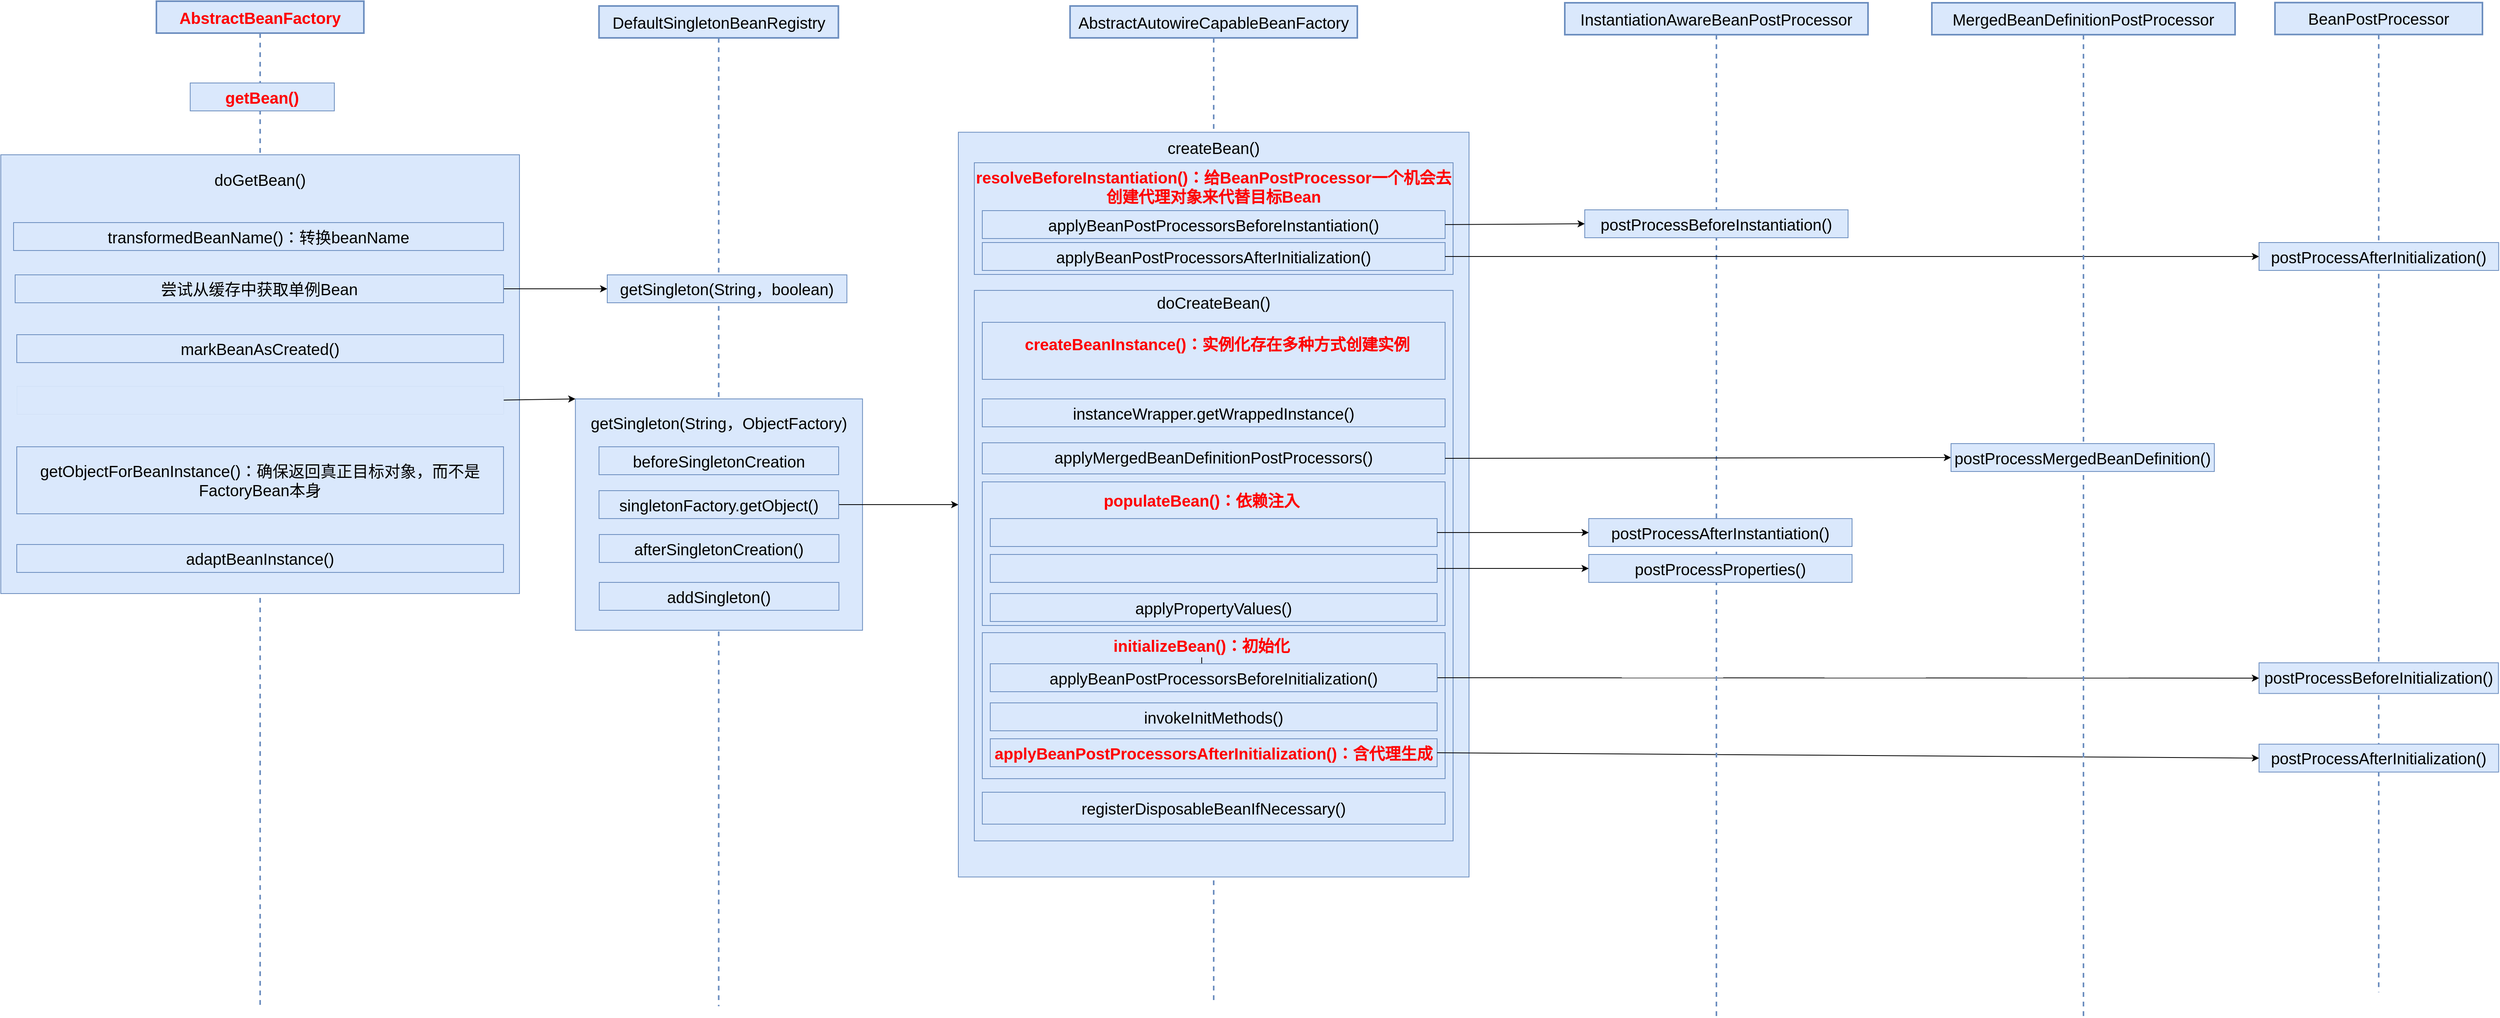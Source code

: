 <mxfile version="28.2.5">
  <diagram name="第 1 页" id="A2wYnKDMZFF023bxGnZ8">
    <mxGraphModel dx="2253" dy="822" grid="1" gridSize="10" guides="1" tooltips="1" connect="1" arrows="1" fold="1" page="1" pageScale="1" pageWidth="827" pageHeight="1169" math="0" shadow="0">
      <root>
        <mxCell id="0" />
        <mxCell id="1" parent="0" />
        <mxCell id="qlxX7Fygw9MmZmLqK2NQ-1" value="AbstractBeanFactory" style="shape=umlLifeline;perimeter=lifelinePerimeter;whiteSpace=wrap;html=1;container=1;dropTarget=0;collapsible=0;recursiveResize=0;outlineConnect=0;portConstraint=eastwest;newEdgeStyle={&quot;curved&quot;:0,&quot;rounded&quot;:0};fontSize=20;fillColor=#dae8fc;strokeColor=#6c8ebf;strokeWidth=2;fontStyle=1;fontColor=#FF0000;" parent="1" vertex="1">
          <mxGeometry x="55" y="77.5" width="260" height="1262" as="geometry" />
        </mxCell>
        <mxCell id="tHCy42ypWK_uThyhraDl-1" value="getBean()" style="html=1;whiteSpace=wrap;fontSize=20;fillColor=#dae8fc;strokeColor=#6c8ebf;fontStyle=1;fontColor=#FF0000;" parent="1" vertex="1">
          <mxGeometry x="97.37" y="180" width="180.63" height="35" as="geometry" />
        </mxCell>
        <mxCell id="tHCy42ypWK_uThyhraDl-2" value="" style="html=1;whiteSpace=wrap;fontSize=20;fillColor=#dae8fc;strokeColor=#6c8ebf;" parent="1" vertex="1">
          <mxGeometry x="-140" y="270" width="650" height="550" as="geometry" />
        </mxCell>
        <mxCell id="tHCy42ypWK_uThyhraDl-4" value="DefaultSingletonBeanRegistry" style="shape=umlLifeline;perimeter=lifelinePerimeter;whiteSpace=wrap;html=1;container=1;dropTarget=0;collapsible=0;recursiveResize=0;outlineConnect=0;portConstraint=eastwest;newEdgeStyle={&quot;curved&quot;:0,&quot;rounded&quot;:0};fontSize=20;fillColor=#dae8fc;strokeColor=#6c8ebf;strokeWidth=2;" parent="1" vertex="1">
          <mxGeometry x="609.68" y="83.5" width="300" height="1253.75" as="geometry" />
        </mxCell>
        <mxCell id="tHCy42ypWK_uThyhraDl-6" value="getSingleton(String，boolean)" style="html=1;whiteSpace=wrap;fontSize=20;fillColor=#dae8fc;strokeColor=#6c8ebf;" parent="1" vertex="1">
          <mxGeometry x="620.0" y="420.5" width="300.32" height="35" as="geometry" />
        </mxCell>
        <mxCell id="tHCy42ypWK_uThyhraDl-9" value="" style="endArrow=classic;html=1;rounded=0;exitX=1;exitY=0.5;exitDx=0;exitDy=0;entryX=0;entryY=0.5;entryDx=0;entryDy=0;" parent="1" source="tHCy42ypWK_uThyhraDl-28" target="tHCy42ypWK_uThyhraDl-6" edge="1">
          <mxGeometry width="50" height="50" relative="1" as="geometry">
            <mxPoint x="520" y="636" as="sourcePoint" />
            <mxPoint x="570" y="586" as="targetPoint" />
          </mxGeometry>
        </mxCell>
        <mxCell id="tHCy42ypWK_uThyhraDl-10" value="markBeanAsCreated()" style="html=1;whiteSpace=wrap;fontSize=20;fillColor=#dae8fc;strokeColor=#6c8ebf;" parent="1" vertex="1">
          <mxGeometry x="-120" y="495.5" width="610" height="35" as="geometry" />
        </mxCell>
        <mxCell id="tHCy42ypWK_uThyhraDl-15" value="&lt;span style=&quot;font-size: 20px;&quot;&gt;doGetBean()&lt;/span&gt;" style="text;html=1;align=center;verticalAlign=middle;whiteSpace=wrap;rounded=0;" parent="1" vertex="1">
          <mxGeometry x="125.0" y="275.5" width="120" height="50" as="geometry" />
        </mxCell>
        <mxCell id="tHCy42ypWK_uThyhraDl-16" value="" style="html=1;whiteSpace=wrap;fontSize=20;fillColor=#dae8fc;strokeColor=#6c8ebf;" parent="1" vertex="1">
          <mxGeometry x="580.08" y="576" width="359.84" height="290" as="geometry" />
        </mxCell>
        <mxCell id="tHCy42ypWK_uThyhraDl-17" value="" style="endArrow=classic;html=1;rounded=0;exitX=1;exitY=0.5;exitDx=0;exitDy=0;entryX=0;entryY=0;entryDx=0;entryDy=0;" parent="1" source="tHCy42ypWK_uThyhraDl-26" target="tHCy42ypWK_uThyhraDl-16" edge="1">
          <mxGeometry width="50" height="50" relative="1" as="geometry">
            <mxPoint x="530" y="666" as="sourcePoint" />
            <mxPoint x="605" y="666" as="targetPoint" />
          </mxGeometry>
        </mxCell>
        <mxCell id="tHCy42ypWK_uThyhraDl-19" value="&lt;span style=&quot;font-size: 20px;&quot;&gt;getSingleton(String，ObjectFactory)&lt;/span&gt;" style="text;html=1;align=center;verticalAlign=middle;whiteSpace=wrap;rounded=0;" parent="1" vertex="1">
          <mxGeometry x="579.84" y="586" width="360" height="40" as="geometry" />
        </mxCell>
        <mxCell id="tHCy42ypWK_uThyhraDl-20" value="beforeSingletonCreation" style="html=1;whiteSpace=wrap;fontSize=20;fillColor=#dae8fc;strokeColor=#6c8ebf;" parent="1" vertex="1">
          <mxGeometry x="609.68" y="636" width="300.32" height="35" as="geometry" />
        </mxCell>
        <mxCell id="tHCy42ypWK_uThyhraDl-21" value="AbstractAutowireCapableBeanFactory" style="shape=umlLifeline;perimeter=lifelinePerimeter;whiteSpace=wrap;html=1;container=1;dropTarget=0;collapsible=0;recursiveResize=0;outlineConnect=0;portConstraint=eastwest;newEdgeStyle={&quot;curved&quot;:0,&quot;rounded&quot;:0};fontSize=20;fillColor=#dae8fc;strokeColor=#6c8ebf;strokeWidth=2;" parent="1" vertex="1">
          <mxGeometry x="1200" y="83.5" width="360" height="1250" as="geometry" />
        </mxCell>
        <mxCell id="tHCy42ypWK_uThyhraDl-22" value="" style="html=1;whiteSpace=wrap;fontSize=20;fillColor=#dae8fc;strokeColor=#6c8ebf;" parent="1" vertex="1">
          <mxGeometry x="1060" y="241.75" width="640" height="933.5" as="geometry" />
        </mxCell>
        <mxCell id="tHCy42ypWK_uThyhraDl-23" value="" style="endArrow=classic;html=1;rounded=0;exitX=1;exitY=0.5;exitDx=0;exitDy=0;entryX=0;entryY=0.5;entryDx=0;entryDy=0;" parent="1" source="tHCy42ypWK_uThyhraDl-24" target="tHCy42ypWK_uThyhraDl-22" edge="1">
          <mxGeometry width="50" height="50" relative="1" as="geometry">
            <mxPoint x="1000" y="774" as="sourcePoint" />
            <mxPoint x="1010" y="635" as="targetPoint" />
          </mxGeometry>
        </mxCell>
        <mxCell id="tHCy42ypWK_uThyhraDl-24" value="singletonFactory.getObject()" style="html=1;whiteSpace=wrap;fontSize=20;fillColor=#dae8fc;strokeColor=#6c8ebf;strokeWidth=1;" parent="1" vertex="1">
          <mxGeometry x="609.68" y="691" width="300.32" height="35" as="geometry" />
        </mxCell>
        <mxCell id="tHCy42ypWK_uThyhraDl-25" value="afterSingletonCreation()" style="html=1;whiteSpace=wrap;fontSize=20;fillColor=#dae8fc;strokeColor=#6c8ebf;" parent="1" vertex="1">
          <mxGeometry x="610" y="746" width="300.32" height="35" as="geometry" />
        </mxCell>
        <mxCell id="tHCy42ypWK_uThyhraDl-26" value="" style="html=1;whiteSpace=wrap;fontSize=20;fillColor=#dae8fc;strokeColor=#6c8ebf;strokeWidth=0;" parent="1" vertex="1">
          <mxGeometry x="-120" y="560" width="610" height="35" as="geometry" />
        </mxCell>
        <mxCell id="tHCy42ypWK_uThyhraDl-27" value="getObjectForBeanInstance()：确保返回真正目标对象，而不是FactoryBean本身" style="html=1;whiteSpace=wrap;fontSize=20;fillColor=#dae8fc;strokeColor=#6c8ebf;" parent="1" vertex="1">
          <mxGeometry x="-120" y="636" width="610" height="84" as="geometry" />
        </mxCell>
        <mxCell id="tHCy42ypWK_uThyhraDl-28" value="尝试从缓存中获取单例Bean" style="html=1;whiteSpace=wrap;fontSize=20;fillColor=#dae8fc;strokeColor=#6c8ebf;strokeWidth=1;" parent="1" vertex="1">
          <mxGeometry x="-122.01" y="420.5" width="612.01" height="35" as="geometry" />
        </mxCell>
        <mxCell id="tHCy42ypWK_uThyhraDl-29" value="addSingleton()" style="html=1;whiteSpace=wrap;fontSize=20;fillColor=#dae8fc;strokeColor=#6c8ebf;" parent="1" vertex="1">
          <mxGeometry x="610" y="806" width="300.32" height="35" as="geometry" />
        </mxCell>
        <mxCell id="tHCy42ypWK_uThyhraDl-32" value="&lt;span style=&quot;font-size: 20px;&quot;&gt;createBean()&lt;/span&gt;" style="text;html=1;align=center;verticalAlign=middle;whiteSpace=wrap;rounded=0;" parent="1" vertex="1">
          <mxGeometry x="1305" y="245.5" width="150" height="30" as="geometry" />
        </mxCell>
        <mxCell id="tHCy42ypWK_uThyhraDl-33" value="&lt;b&gt;&lt;font style=&quot;color: rgb(255, 0, 0);&quot;&gt;resolveBeforeInstantiation()：给BeanPostProcessor一个机会去创建代理对象来代替目标Bean&lt;/font&gt;&lt;/b&gt;" style="html=1;whiteSpace=wrap;fontSize=20;fillColor=#dae8fc;strokeColor=#6c8ebf;verticalAlign=top;" parent="1" vertex="1">
          <mxGeometry x="1080" y="280" width="600" height="140" as="geometry" />
        </mxCell>
        <mxCell id="tHCy42ypWK_uThyhraDl-36" value="" style="html=1;whiteSpace=wrap;fontSize=20;fillColor=#dae8fc;strokeColor=#6c8ebf;" parent="1" vertex="1">
          <mxGeometry x="1080" y="440" width="600" height="690" as="geometry" />
        </mxCell>
        <mxCell id="tHCy42ypWK_uThyhraDl-37" value="&lt;span style=&quot;font-size: 20px;&quot;&gt;doCreateBean()&lt;/span&gt;" style="text;html=1;align=center;verticalAlign=middle;whiteSpace=wrap;rounded=0;" parent="1" vertex="1">
          <mxGeometry x="1305" y="440" width="150" height="30" as="geometry" />
        </mxCell>
        <mxCell id="tHCy42ypWK_uThyhraDl-38" value="" style="html=1;whiteSpace=wrap;fontSize=20;fillColor=#dae8fc;strokeColor=#6c8ebf;" parent="1" vertex="1">
          <mxGeometry x="1090" y="480" width="580" height="71.5" as="geometry" />
        </mxCell>
        <mxCell id="tHCy42ypWK_uThyhraDl-39" value="applyMergedBeanDefinitionPostProcessors()&lt;div&gt;&lt;br&gt;&lt;/div&gt;" style="html=1;whiteSpace=wrap;fontSize=20;fillColor=#dae8fc;strokeColor=#6c8ebf;verticalAlign=top;" parent="1" vertex="1">
          <mxGeometry x="1090" y="631" width="580" height="39" as="geometry" />
        </mxCell>
        <mxCell id="tHCy42ypWK_uThyhraDl-40" value="" style="html=1;whiteSpace=wrap;fontSize=20;fillColor=#dae8fc;strokeColor=#6c8ebf;" parent="1" vertex="1">
          <mxGeometry x="1090" y="680" width="580" height="180" as="geometry" />
        </mxCell>
        <mxCell id="tHCy42ypWK_uThyhraDl-41" value="" style="html=1;whiteSpace=wrap;fontSize=20;fillColor=#dae8fc;strokeColor=#6c8ebf;" parent="1" vertex="1">
          <mxGeometry x="1090" y="869" width="580" height="183" as="geometry" />
        </mxCell>
        <mxCell id="tHCy42ypWK_uThyhraDl-42" value="registerDisposableBeanIfNecessary()" style="html=1;whiteSpace=wrap;fontSize=20;fillColor=#dae8fc;strokeColor=#6c8ebf;" parent="1" vertex="1">
          <mxGeometry x="1090" y="1069" width="580" height="40" as="geometry" />
        </mxCell>
        <mxCell id="tHCy42ypWK_uThyhraDl-43" value="&lt;span style=&quot;font-size: 20px;&quot;&gt;populateBean()：依赖注入&lt;/span&gt;" style="text;html=1;align=center;verticalAlign=middle;whiteSpace=wrap;rounded=0;fontColor=#FF0000;fontStyle=1" parent="1" vertex="1">
          <mxGeometry x="1225" y="690" width="280" height="26" as="geometry" />
        </mxCell>
        <mxCell id="tHCy42ypWK_uThyhraDl-44" value="applyPropertyValues()" style="html=1;whiteSpace=wrap;fontSize=20;fillColor=#dae8fc;strokeColor=#6c8ebf;" parent="1" vertex="1">
          <mxGeometry x="1100" y="820" width="560" height="35" as="geometry" />
        </mxCell>
        <mxCell id="tHCy42ypWK_uThyhraDl-45" value="adaptBeanInstance()" style="html=1;whiteSpace=wrap;fontSize=20;fillColor=#dae8fc;strokeColor=#6c8ebf;" parent="1" vertex="1">
          <mxGeometry x="-120" y="758.5" width="610" height="35" as="geometry" />
        </mxCell>
        <mxCell id="tHCy42ypWK_uThyhraDl-46" value="BeanPostProcessor" style="shape=umlLifeline;perimeter=lifelinePerimeter;whiteSpace=wrap;html=1;container=1;dropTarget=0;collapsible=0;recursiveResize=0;outlineConnect=0;portConstraint=eastwest;newEdgeStyle={&quot;curved&quot;:0,&quot;rounded&quot;:0};fontSize=20;fillColor=#dae8fc;strokeColor=#6c8ebf;strokeWidth=2;" parent="1" vertex="1">
          <mxGeometry x="2710" y="79.25" width="260" height="1240.5" as="geometry" />
        </mxCell>
        <mxCell id="tHCy42ypWK_uThyhraDl-47" value="&lt;div style=&quot;&quot;&gt;&lt;span style=&quot;background-color: transparent; color: light-dark(rgb(0, 0, 0), rgb(255, 255, 255));&quot;&gt;postProcessBeforeInitialization()&lt;/span&gt;&lt;/div&gt;&lt;div&gt;&lt;div style=&quot;&quot;&gt;&lt;br&gt;&lt;/div&gt;&lt;/div&gt;" style="html=1;whiteSpace=wrap;fontSize=20;fillColor=#dae8fc;strokeColor=#6c8ebf;verticalAlign=top;align=center;" parent="1" vertex="1">
          <mxGeometry x="2690" y="906.75" width="300" height="38.5" as="geometry" />
        </mxCell>
        <mxCell id="tHCy42ypWK_uThyhraDl-48" value="" style="endArrow=classic;html=1;rounded=0;exitX=1;exitY=0.5;exitDx=0;exitDy=0;entryX=0;entryY=0.5;entryDx=0;entryDy=0;" parent="1" source="tHCy42ypWK_uThyhraDl-51" target="tHCy42ypWK_uThyhraDl-47" edge="1">
          <mxGeometry width="50" height="50" relative="1" as="geometry">
            <mxPoint x="1750" y="819" as="sourcePoint" />
            <mxPoint x="1800" y="769" as="targetPoint" />
          </mxGeometry>
        </mxCell>
        <mxCell id="tHCy42ypWK_uThyhraDl-68" value="" style="edgeStyle=orthogonalEdgeStyle;rounded=0;orthogonalLoop=1;jettySize=auto;html=1;" parent="1" source="tHCy42ypWK_uThyhraDl-50" target="tHCy42ypWK_uThyhraDl-51" edge="1">
          <mxGeometry relative="1" as="geometry" />
        </mxCell>
        <mxCell id="tHCy42ypWK_uThyhraDl-50" value="&lt;span style=&quot;font-size: 20px;&quot;&gt;initializeBean()：初始化&lt;/span&gt;" style="text;html=1;align=center;verticalAlign=middle;whiteSpace=wrap;rounded=0;fontColor=#FF0000;fontStyle=1" parent="1" vertex="1">
          <mxGeometry x="1210" y="870" width="310" height="30" as="geometry" />
        </mxCell>
        <mxCell id="tHCy42ypWK_uThyhraDl-51" value="applyBeanPostProcessorsBeforeInitialization()" style="html=1;whiteSpace=wrap;fontSize=20;fillColor=#dae8fc;strokeColor=#6c8ebf;" parent="1" vertex="1">
          <mxGeometry x="1100" y="908" width="560" height="35" as="geometry" />
        </mxCell>
        <mxCell id="tHCy42ypWK_uThyhraDl-52" value="&lt;b&gt;&lt;font style=&quot;color: rgb(255, 0, 0);&quot;&gt;applyBeanPostProcessorsAfterInitialization()：含代理生成&lt;/font&gt;&lt;/b&gt;" style="html=1;whiteSpace=wrap;fontSize=20;fillColor=#dae8fc;strokeColor=#6c8ebf;" parent="1" vertex="1">
          <mxGeometry x="1100" y="1002" width="560" height="35" as="geometry" />
        </mxCell>
        <mxCell id="tHCy42ypWK_uThyhraDl-53" value="invokeInitMethods()" style="html=1;whiteSpace=wrap;fontSize=20;fillColor=#dae8fc;strokeColor=#6c8ebf;" parent="1" vertex="1">
          <mxGeometry x="1100" y="957" width="560" height="35" as="geometry" />
        </mxCell>
        <mxCell id="tHCy42ypWK_uThyhraDl-54" value="postProcessAfterInitialization()" style="html=1;whiteSpace=wrap;fontSize=20;fillColor=#dae8fc;strokeColor=#6c8ebf;" parent="1" vertex="1">
          <mxGeometry x="2690.0" y="1008.75" width="300.32" height="35" as="geometry" />
        </mxCell>
        <mxCell id="tHCy42ypWK_uThyhraDl-55" value="" style="endArrow=classic;html=1;rounded=0;exitX=1;exitY=0.5;exitDx=0;exitDy=0;entryX=0;entryY=0.5;entryDx=0;entryDy=0;" parent="1" source="tHCy42ypWK_uThyhraDl-52" target="tHCy42ypWK_uThyhraDl-54" edge="1">
          <mxGeometry width="50" height="50" relative="1" as="geometry">
            <mxPoint x="1670" y="789" as="sourcePoint" />
            <mxPoint x="1860" y="789" as="targetPoint" />
          </mxGeometry>
        </mxCell>
        <mxCell id="tHCy42ypWK_uThyhraDl-58" value="instanceWrapper.getWrappedInstance()" style="html=1;whiteSpace=wrap;fontSize=20;fillColor=#dae8fc;strokeColor=#6c8ebf;strokeWidth=1;" parent="1" vertex="1">
          <mxGeometry x="1090" y="576" width="580" height="35" as="geometry" />
        </mxCell>
        <mxCell id="tHCy42ypWK_uThyhraDl-60" value="&lt;span style=&quot;font-size: 20px;&quot;&gt;&lt;span&gt;createBeanInstance()：实例化&lt;/span&gt;&lt;/span&gt;&lt;span style=&quot;font-size: 20px; background-color: transparent; color: light-dark(rgb(255, 0, 0), rgb(255, 144, 144));&quot;&gt;存在多种方式创建实例&lt;/span&gt;" style="text;html=1;align=center;verticalAlign=middle;whiteSpace=wrap;rounded=0;fontColor=#FF0000;fontStyle=1" parent="1" vertex="1">
          <mxGeometry x="1109.38" y="490" width="550.62" height="34.5" as="geometry" />
        </mxCell>
        <mxCell id="a2NVkVl118PpFYGG_Mid-7" value="transformedBeanName()：转换beanName" style="html=1;whiteSpace=wrap;fontSize=20;fillColor=#dae8fc;strokeColor=#6c8ebf;" parent="1" vertex="1">
          <mxGeometry x="-124.01" y="355" width="614.01" height="35" as="geometry" />
        </mxCell>
        <mxCell id="XXb4EB46vbzF-yNc4gj--1" value="applyBeanPostProcessorsBeforeInstantiation()" style="html=1;whiteSpace=wrap;fontSize=20;fillColor=#dae8fc;strokeColor=#6c8ebf;strokeWidth=1;" parent="1" vertex="1">
          <mxGeometry x="1090" y="340" width="580" height="35" as="geometry" />
        </mxCell>
        <mxCell id="XXb4EB46vbzF-yNc4gj--2" value="" style="html=1;whiteSpace=wrap;fontSize=20;fillColor=#dae8fc;strokeColor=#6c8ebf;strokeWidth=1;" parent="1" vertex="1">
          <mxGeometry x="1100" y="726" width="560" height="35" as="geometry" />
        </mxCell>
        <mxCell id="XXb4EB46vbzF-yNc4gj--3" value="applyBeanPostProcessorsAfterInitialization()" style="html=1;whiteSpace=wrap;fontSize=20;fillColor=#dae8fc;strokeColor=#6c8ebf;strokeWidth=1;" parent="1" vertex="1">
          <mxGeometry x="1090" y="380" width="580" height="35" as="geometry" />
        </mxCell>
        <mxCell id="XXb4EB46vbzF-yNc4gj--4" value="" style="html=1;whiteSpace=wrap;fontSize=20;fillColor=#dae8fc;strokeColor=#6c8ebf;strokeWidth=1;" parent="1" vertex="1">
          <mxGeometry x="1100" y="771" width="560" height="35" as="geometry" />
        </mxCell>
        <mxCell id="XXb4EB46vbzF-yNc4gj--5" value="InstantiationAwareBeanPostProcessor" style="shape=umlLifeline;perimeter=lifelinePerimeter;whiteSpace=wrap;html=1;container=1;dropTarget=0;collapsible=0;recursiveResize=0;outlineConnect=0;portConstraint=eastwest;newEdgeStyle={&quot;curved&quot;:0,&quot;rounded&quot;:0};fontSize=20;fillColor=#dae8fc;strokeColor=#6c8ebf;strokeWidth=2;" parent="1" vertex="1">
          <mxGeometry x="1820" y="79.5" width="380" height="1270.5" as="geometry" />
        </mxCell>
        <mxCell id="XXb4EB46vbzF-yNc4gj--6" value="postProcessAfterInstantiation()" style="html=1;whiteSpace=wrap;fontSize=20;fillColor=#dae8fc;strokeColor=#6c8ebf;strokeWidth=1;" parent="1" vertex="1">
          <mxGeometry x="1850" y="726" width="330" height="35" as="geometry" />
        </mxCell>
        <mxCell id="XXb4EB46vbzF-yNc4gj--7" value="" style="endArrow=classic;html=1;rounded=0;exitX=1;exitY=0.5;exitDx=0;exitDy=0;entryX=0;entryY=0.5;entryDx=0;entryDy=0;" parent="1" source="XXb4EB46vbzF-yNc4gj--2" target="XXb4EB46vbzF-yNc4gj--6" edge="1">
          <mxGeometry width="50" height="50" relative="1" as="geometry">
            <mxPoint x="1840" y="650" as="sourcePoint" />
            <mxPoint x="1890" y="600" as="targetPoint" />
          </mxGeometry>
        </mxCell>
        <mxCell id="XXb4EB46vbzF-yNc4gj--8" value="postProcessProperties()" style="html=1;whiteSpace=wrap;fontSize=20;fillColor=#dae8fc;strokeColor=#6c8ebf;strokeWidth=1;" parent="1" vertex="1">
          <mxGeometry x="1850" y="771" width="330" height="35" as="geometry" />
        </mxCell>
        <mxCell id="XXb4EB46vbzF-yNc4gj--9" value="" style="endArrow=classic;html=1;rounded=0;exitX=1;exitY=0.5;exitDx=0;exitDy=0;entryX=0;entryY=0.5;entryDx=0;entryDy=0;" parent="1" source="XXb4EB46vbzF-yNc4gj--4" target="XXb4EB46vbzF-yNc4gj--8" edge="1">
          <mxGeometry width="50" height="50" relative="1" as="geometry">
            <mxPoint x="2030" y="630" as="sourcePoint" />
            <mxPoint x="2080" y="580" as="targetPoint" />
          </mxGeometry>
        </mxCell>
        <mxCell id="XXb4EB46vbzF-yNc4gj--11" value="" style="endArrow=classic;html=1;rounded=0;exitX=1;exitY=0.5;exitDx=0;exitDy=0;entryX=0;entryY=0.5;entryDx=0;entryDy=0;" parent="1" source="XXb4EB46vbzF-yNc4gj--3" target="L-d8OMj2bClWV_Pp8ohl-1" edge="1">
          <mxGeometry width="50" height="50" relative="1" as="geometry">
            <mxPoint x="1870" y="540" as="sourcePoint" />
            <mxPoint x="1845" y="396.5" as="targetPoint" />
          </mxGeometry>
        </mxCell>
        <mxCell id="XXb4EB46vbzF-yNc4gj--12" value="postProcessBeforeInstantiation()" style="html=1;whiteSpace=wrap;fontSize=20;fillColor=#dae8fc;strokeColor=#6c8ebf;strokeWidth=1;" parent="1" vertex="1">
          <mxGeometry x="1845" y="339" width="330" height="35" as="geometry" />
        </mxCell>
        <mxCell id="XXb4EB46vbzF-yNc4gj--13" value="" style="endArrow=classic;html=1;rounded=0;exitX=1;exitY=0.5;exitDx=0;exitDy=0;entryX=0;entryY=0.5;entryDx=0;entryDy=0;" parent="1" source="XXb4EB46vbzF-yNc4gj--1" target="XXb4EB46vbzF-yNc4gj--12" edge="1">
          <mxGeometry width="50" height="50" relative="1" as="geometry">
            <mxPoint x="1880" y="560" as="sourcePoint" />
            <mxPoint x="1930" y="510" as="targetPoint" />
          </mxGeometry>
        </mxCell>
        <mxCell id="XXb4EB46vbzF-yNc4gj--14" value="MergedBeanDefinitionPostProcessor" style="shape=umlLifeline;perimeter=lifelinePerimeter;whiteSpace=wrap;html=1;container=1;dropTarget=0;collapsible=0;recursiveResize=0;outlineConnect=0;portConstraint=eastwest;newEdgeStyle={&quot;curved&quot;:0,&quot;rounded&quot;:0};fontSize=20;fillColor=#dae8fc;strokeColor=#6c8ebf;strokeWidth=2;" parent="1" vertex="1">
          <mxGeometry x="2280" y="79.5" width="380" height="1270.5" as="geometry" />
        </mxCell>
        <mxCell id="XXb4EB46vbzF-yNc4gj--15" value="postProcessMergedBeanDefinition()" style="html=1;whiteSpace=wrap;fontSize=20;fillColor=#dae8fc;strokeColor=#6c8ebf;strokeWidth=1;" parent="1" vertex="1">
          <mxGeometry x="2304" y="632" width="330" height="35" as="geometry" />
        </mxCell>
        <mxCell id="XXb4EB46vbzF-yNc4gj--16" value="" style="endArrow=classic;html=1;rounded=0;exitX=1;exitY=0.5;exitDx=0;exitDy=0;entryX=0;entryY=0.5;entryDx=0;entryDy=0;" parent="1" source="tHCy42ypWK_uThyhraDl-39" target="XXb4EB46vbzF-yNc4gj--15" edge="1">
          <mxGeometry width="50" height="50" relative="1" as="geometry">
            <mxPoint x="1900" y="620" as="sourcePoint" />
            <mxPoint x="1950" y="570" as="targetPoint" />
          </mxGeometry>
        </mxCell>
        <mxCell id="L-d8OMj2bClWV_Pp8ohl-1" value="postProcessAfterInitialization()" style="html=1;whiteSpace=wrap;fontSize=20;fillColor=#dae8fc;strokeColor=#6c8ebf;" parent="1" vertex="1">
          <mxGeometry x="2690" y="380" width="300.32" height="35" as="geometry" />
        </mxCell>
      </root>
    </mxGraphModel>
  </diagram>
</mxfile>
